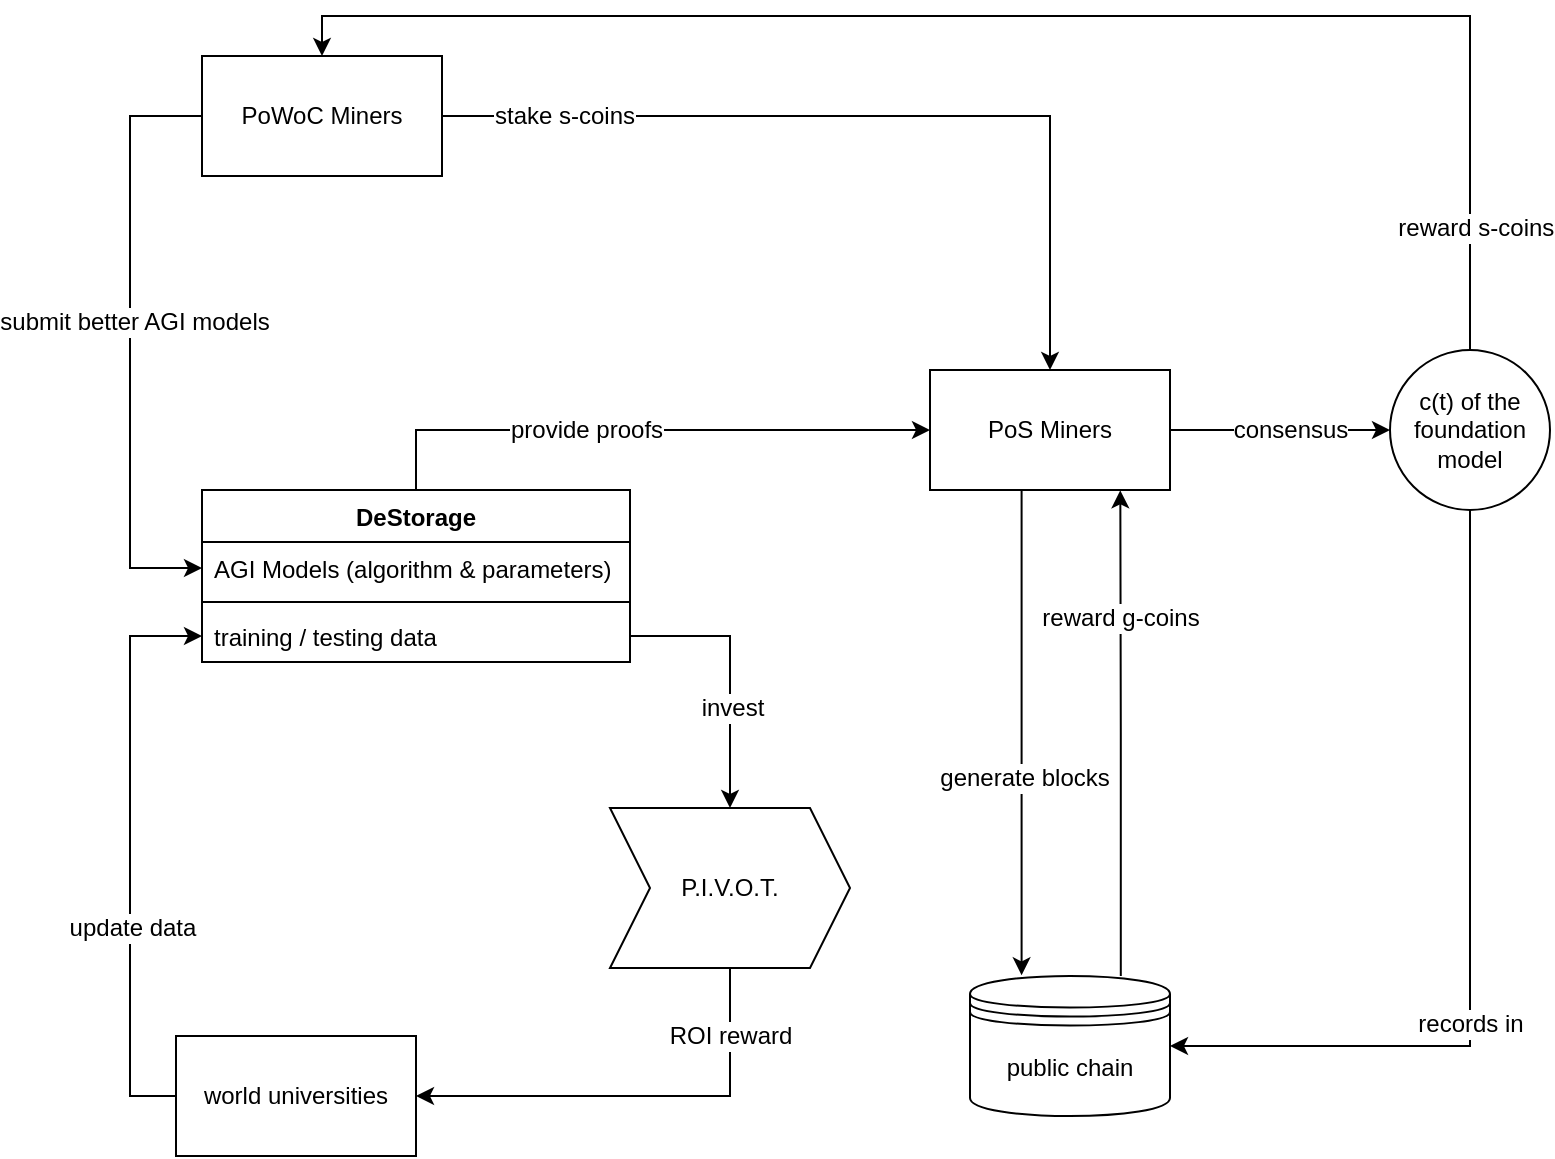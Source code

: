 <mxfile version="12.1.7" type="device" pages="1"><diagram id="GnA7OYO2FhsB4uNBH34L" name="Page-1"><mxGraphModel dx="808" dy="490" grid="1" gridSize="10" guides="1" tooltips="1" connect="1" arrows="1" fold="1" page="1" pageScale="1" pageWidth="850" pageHeight="1100" math="0" shadow="0"><root><mxCell id="0"/><mxCell id="1" parent="0"/><mxCell id="uiVRSE6AfTLdVyqZdTdI-50" style="edgeStyle=orthogonalEdgeStyle;rounded=0;orthogonalLoop=1;jettySize=auto;html=1;exitX=0.5;exitY=0;exitDx=0;exitDy=0;" edge="1" parent="1" source="uiVRSE6AfTLdVyqZdTdI-8" target="uiVRSE6AfTLdVyqZdTdI-16"><mxGeometry relative="1" as="geometry"/></mxCell><mxCell id="uiVRSE6AfTLdVyqZdTdI-51" value="provide proofs" style="text;html=1;resizable=0;points=[];align=center;verticalAlign=middle;labelBackgroundColor=#ffffff;" vertex="1" connectable="0" parent="uiVRSE6AfTLdVyqZdTdI-50"><mxGeometry x="-0.41" y="1" relative="1" as="geometry"><mxPoint x="30" y="1" as="offset"/></mxGeometry></mxCell><mxCell id="uiVRSE6AfTLdVyqZdTdI-8" value="DeStorage" style="swimlane;fontStyle=1;align=center;verticalAlign=top;childLayout=stackLayout;horizontal=1;startSize=26;horizontalStack=0;resizeParent=1;resizeParentMax=0;resizeLast=0;collapsible=1;marginBottom=0;" vertex="1" parent="1"><mxGeometry x="116" y="257" width="214" height="86" as="geometry"><mxRectangle x="116" y="257" width="90" height="26" as="alternateBounds"/></mxGeometry></mxCell><mxCell id="uiVRSE6AfTLdVyqZdTdI-9" value="AGI Models (algorithm &amp; parameters)" style="text;strokeColor=none;fillColor=none;align=left;verticalAlign=top;spacingLeft=4;spacingRight=4;overflow=hidden;rotatable=0;points=[[0,0.5],[1,0.5]];portConstraint=eastwest;" vertex="1" parent="uiVRSE6AfTLdVyqZdTdI-8"><mxGeometry y="26" width="214" height="26" as="geometry"/></mxCell><mxCell id="uiVRSE6AfTLdVyqZdTdI-10" value="" style="line;strokeWidth=1;fillColor=none;align=left;verticalAlign=middle;spacingTop=-1;spacingLeft=3;spacingRight=3;rotatable=0;labelPosition=right;points=[];portConstraint=eastwest;" vertex="1" parent="uiVRSE6AfTLdVyqZdTdI-8"><mxGeometry y="52" width="214" height="8" as="geometry"/></mxCell><mxCell id="uiVRSE6AfTLdVyqZdTdI-11" value="training / testing data" style="text;strokeColor=none;fillColor=none;align=left;verticalAlign=top;spacingLeft=4;spacingRight=4;overflow=hidden;rotatable=0;points=[[0,0.5],[1,0.5]];portConstraint=eastwest;" vertex="1" parent="uiVRSE6AfTLdVyqZdTdI-8"><mxGeometry y="60" width="214" height="26" as="geometry"/></mxCell><mxCell id="uiVRSE6AfTLdVyqZdTdI-54" style="edgeStyle=orthogonalEdgeStyle;rounded=0;orthogonalLoop=1;jettySize=auto;html=1;entryX=0.793;entryY=1.003;entryDx=0;entryDy=0;entryPerimeter=0;exitX=0.754;exitY=0;exitDx=0;exitDy=0;exitPerimeter=0;" edge="1" parent="1" source="uiVRSE6AfTLdVyqZdTdI-69" target="uiVRSE6AfTLdVyqZdTdI-16"><mxGeometry relative="1" as="geometry"><mxPoint x="574.759" y="506.0" as="sourcePoint"/><Array as="points"/></mxGeometry></mxCell><mxCell id="uiVRSE6AfTLdVyqZdTdI-55" value="reward g-coins" style="text;html=1;resizable=0;points=[];align=center;verticalAlign=middle;labelBackgroundColor=#ffffff;" vertex="1" connectable="0" parent="uiVRSE6AfTLdVyqZdTdI-54"><mxGeometry x="0.473" relative="1" as="geometry"><mxPoint as="offset"/></mxGeometry></mxCell><mxCell id="uiVRSE6AfTLdVyqZdTdI-39" style="edgeStyle=orthogonalEdgeStyle;rounded=0;orthogonalLoop=1;jettySize=auto;html=1;exitX=0.5;exitY=0;exitDx=0;exitDy=0;entryX=0.5;entryY=0;entryDx=0;entryDy=0;" edge="1" parent="1" source="uiVRSE6AfTLdVyqZdTdI-15" target="uiVRSE6AfTLdVyqZdTdI-23"><mxGeometry relative="1" as="geometry"/></mxCell><mxCell id="uiVRSE6AfTLdVyqZdTdI-40" value="&amp;nbsp;reward s-coins" style="text;html=1;resizable=0;points=[];align=center;verticalAlign=middle;labelBackgroundColor=#ffffff;" vertex="1" connectable="0" parent="uiVRSE6AfTLdVyqZdTdI-39"><mxGeometry x="0.847" y="4" relative="1" as="geometry"><mxPoint x="536.5" y="102" as="offset"/></mxGeometry></mxCell><mxCell id="uiVRSE6AfTLdVyqZdTdI-41" style="edgeStyle=orthogonalEdgeStyle;rounded=0;orthogonalLoop=1;jettySize=auto;html=1;exitX=0.5;exitY=1;exitDx=0;exitDy=0;" edge="1" parent="1" source="uiVRSE6AfTLdVyqZdTdI-15" target="uiVRSE6AfTLdVyqZdTdI-69"><mxGeometry relative="1" as="geometry"><mxPoint x="600.276" y="556.207" as="targetPoint"/><Array as="points"><mxPoint x="750" y="535"/></Array></mxGeometry></mxCell><mxCell id="uiVRSE6AfTLdVyqZdTdI-42" value="records in" style="text;html=1;resizable=0;points=[];align=center;verticalAlign=middle;labelBackgroundColor=#ffffff;" vertex="1" connectable="0" parent="uiVRSE6AfTLdVyqZdTdI-41"><mxGeometry x="0.185" y="2" relative="1" as="geometry"><mxPoint x="-2" y="9" as="offset"/></mxGeometry></mxCell><mxCell id="uiVRSE6AfTLdVyqZdTdI-15" value="c(t) of the foundation model" style="ellipse;whiteSpace=wrap;html=1;aspect=fixed;" vertex="1" parent="1"><mxGeometry x="710" y="187" width="80" height="80" as="geometry"/></mxCell><mxCell id="uiVRSE6AfTLdVyqZdTdI-21" style="edgeStyle=orthogonalEdgeStyle;rounded=0;orthogonalLoop=1;jettySize=auto;html=1;" edge="1" parent="1" source="uiVRSE6AfTLdVyqZdTdI-16" target="uiVRSE6AfTLdVyqZdTdI-15"><mxGeometry relative="1" as="geometry"/></mxCell><mxCell id="uiVRSE6AfTLdVyqZdTdI-22" value="consensus" style="text;html=1;resizable=0;points=[];align=center;verticalAlign=middle;labelBackgroundColor=#ffffff;" vertex="1" connectable="0" parent="uiVRSE6AfTLdVyqZdTdI-21"><mxGeometry x="0.741" y="-1" relative="1" as="geometry"><mxPoint x="-36" y="-1" as="offset"/></mxGeometry></mxCell><mxCell id="uiVRSE6AfTLdVyqZdTdI-57" style="edgeStyle=orthogonalEdgeStyle;rounded=0;orthogonalLoop=1;jettySize=auto;html=1;entryX=0.258;entryY=-0.005;entryDx=0;entryDy=0;entryPerimeter=0;" edge="1" parent="1" source="uiVRSE6AfTLdVyqZdTdI-16" target="uiVRSE6AfTLdVyqZdTdI-69"><mxGeometry relative="1" as="geometry"><mxPoint x="525.103" y="505.862" as="targetPoint"/><Array as="points"><mxPoint x="525" y="286"/></Array></mxGeometry></mxCell><mxCell id="uiVRSE6AfTLdVyqZdTdI-58" value="generate blocks" style="text;html=1;resizable=0;points=[];align=center;verticalAlign=middle;labelBackgroundColor=#ffffff;" vertex="1" connectable="0" parent="uiVRSE6AfTLdVyqZdTdI-57"><mxGeometry x="0.187" y="1" relative="1" as="geometry"><mxPoint as="offset"/></mxGeometry></mxCell><mxCell id="uiVRSE6AfTLdVyqZdTdI-16" value="PoS Miners" style="rounded=0;whiteSpace=wrap;html=1;" vertex="1" parent="1"><mxGeometry x="480" y="197" width="120" height="60" as="geometry"/></mxCell><mxCell id="uiVRSE6AfTLdVyqZdTdI-24" style="edgeStyle=orthogonalEdgeStyle;rounded=0;orthogonalLoop=1;jettySize=auto;html=1;entryX=0;entryY=0.5;entryDx=0;entryDy=0;" edge="1" parent="1" source="uiVRSE6AfTLdVyqZdTdI-23" target="uiVRSE6AfTLdVyqZdTdI-9"><mxGeometry relative="1" as="geometry"><Array as="points"><mxPoint x="80" y="70"/><mxPoint x="80" y="296"/></Array></mxGeometry></mxCell><mxCell id="uiVRSE6AfTLdVyqZdTdI-25" value="submit better AGI models" style="text;html=1;resizable=0;points=[];align=center;verticalAlign=middle;labelBackgroundColor=#ffffff;" vertex="1" connectable="0" parent="uiVRSE6AfTLdVyqZdTdI-24"><mxGeometry x="-0.068" y="2" relative="1" as="geometry"><mxPoint as="offset"/></mxGeometry></mxCell><mxCell id="uiVRSE6AfTLdVyqZdTdI-52" style="edgeStyle=orthogonalEdgeStyle;rounded=0;orthogonalLoop=1;jettySize=auto;html=1;" edge="1" parent="1" source="uiVRSE6AfTLdVyqZdTdI-23" target="uiVRSE6AfTLdVyqZdTdI-16"><mxGeometry relative="1" as="geometry"/></mxCell><mxCell id="uiVRSE6AfTLdVyqZdTdI-53" value="stake s-coins" style="text;html=1;resizable=0;points=[];align=center;verticalAlign=middle;labelBackgroundColor=#ffffff;" vertex="1" connectable="0" parent="uiVRSE6AfTLdVyqZdTdI-52"><mxGeometry x="-0.783" y="-2" relative="1" as="geometry"><mxPoint x="14" y="-2.5" as="offset"/></mxGeometry></mxCell><mxCell id="uiVRSE6AfTLdVyqZdTdI-23" value="PoWoC Miners" style="rounded=0;whiteSpace=wrap;html=1;" vertex="1" parent="1"><mxGeometry x="116" y="40" width="120" height="60" as="geometry"/></mxCell><mxCell id="uiVRSE6AfTLdVyqZdTdI-27" style="edgeStyle=orthogonalEdgeStyle;rounded=0;orthogonalLoop=1;jettySize=auto;html=1;exitX=0;exitY=0.5;exitDx=0;exitDy=0;entryX=0;entryY=0.5;entryDx=0;entryDy=0;" edge="1" parent="1" source="uiVRSE6AfTLdVyqZdTdI-26" target="uiVRSE6AfTLdVyqZdTdI-11"><mxGeometry relative="1" as="geometry"><Array as="points"><mxPoint x="80" y="560"/><mxPoint x="80" y="330"/></Array></mxGeometry></mxCell><mxCell id="uiVRSE6AfTLdVyqZdTdI-28" value="update data" style="text;html=1;resizable=0;points=[];align=center;verticalAlign=middle;labelBackgroundColor=#ffffff;" vertex="1" connectable="0" parent="uiVRSE6AfTLdVyqZdTdI-27"><mxGeometry x="-0.258" y="-1" relative="1" as="geometry"><mxPoint as="offset"/></mxGeometry></mxCell><mxCell id="uiVRSE6AfTLdVyqZdTdI-26" value="world universities" style="rounded=0;whiteSpace=wrap;html=1;" vertex="1" parent="1"><mxGeometry x="103" y="530" width="120" height="60" as="geometry"/></mxCell><mxCell id="uiVRSE6AfTLdVyqZdTdI-31" style="edgeStyle=orthogonalEdgeStyle;rounded=0;orthogonalLoop=1;jettySize=auto;html=1;entryX=1;entryY=0.5;entryDx=0;entryDy=0;" edge="1" parent="1" source="uiVRSE6AfTLdVyqZdTdI-29" target="uiVRSE6AfTLdVyqZdTdI-26"><mxGeometry relative="1" as="geometry"><Array as="points"><mxPoint x="380" y="560"/></Array></mxGeometry></mxCell><mxCell id="uiVRSE6AfTLdVyqZdTdI-32" value="ROI reward" style="text;html=1;resizable=0;points=[];align=center;verticalAlign=middle;labelBackgroundColor=#ffffff;" vertex="1" connectable="0" parent="uiVRSE6AfTLdVyqZdTdI-31"><mxGeometry x="-0.213" y="-1" relative="1" as="geometry"><mxPoint x="22.5" y="-29.5" as="offset"/></mxGeometry></mxCell><mxCell id="uiVRSE6AfTLdVyqZdTdI-29" value="P.I.V.O.T." style="shape=step;perimeter=stepPerimeter;whiteSpace=wrap;html=1;fixedSize=1;" vertex="1" parent="1"><mxGeometry x="320" y="416" width="120" height="80" as="geometry"/></mxCell><mxCell id="uiVRSE6AfTLdVyqZdTdI-30" style="edgeStyle=orthogonalEdgeStyle;rounded=0;orthogonalLoop=1;jettySize=auto;html=1;exitX=1;exitY=0.5;exitDx=0;exitDy=0;" edge="1" parent="1" source="uiVRSE6AfTLdVyqZdTdI-11" target="uiVRSE6AfTLdVyqZdTdI-29"><mxGeometry relative="1" as="geometry"/></mxCell><mxCell id="uiVRSE6AfTLdVyqZdTdI-44" value="invest" style="text;html=1;resizable=0;points=[];align=center;verticalAlign=middle;labelBackgroundColor=#ffffff;" vertex="1" connectable="0" parent="uiVRSE6AfTLdVyqZdTdI-30"><mxGeometry x="0.262" y="1" relative="1" as="geometry"><mxPoint as="offset"/></mxGeometry></mxCell><mxCell id="uiVRSE6AfTLdVyqZdTdI-69" value="public chain" style="shape=datastore;whiteSpace=wrap;html=1;rounded=0;shadow=0;fillColor=#FFFFFF;" vertex="1" parent="1"><mxGeometry x="500" y="500" width="100" height="70" as="geometry"/></mxCell></root></mxGraphModel></diagram></mxfile>